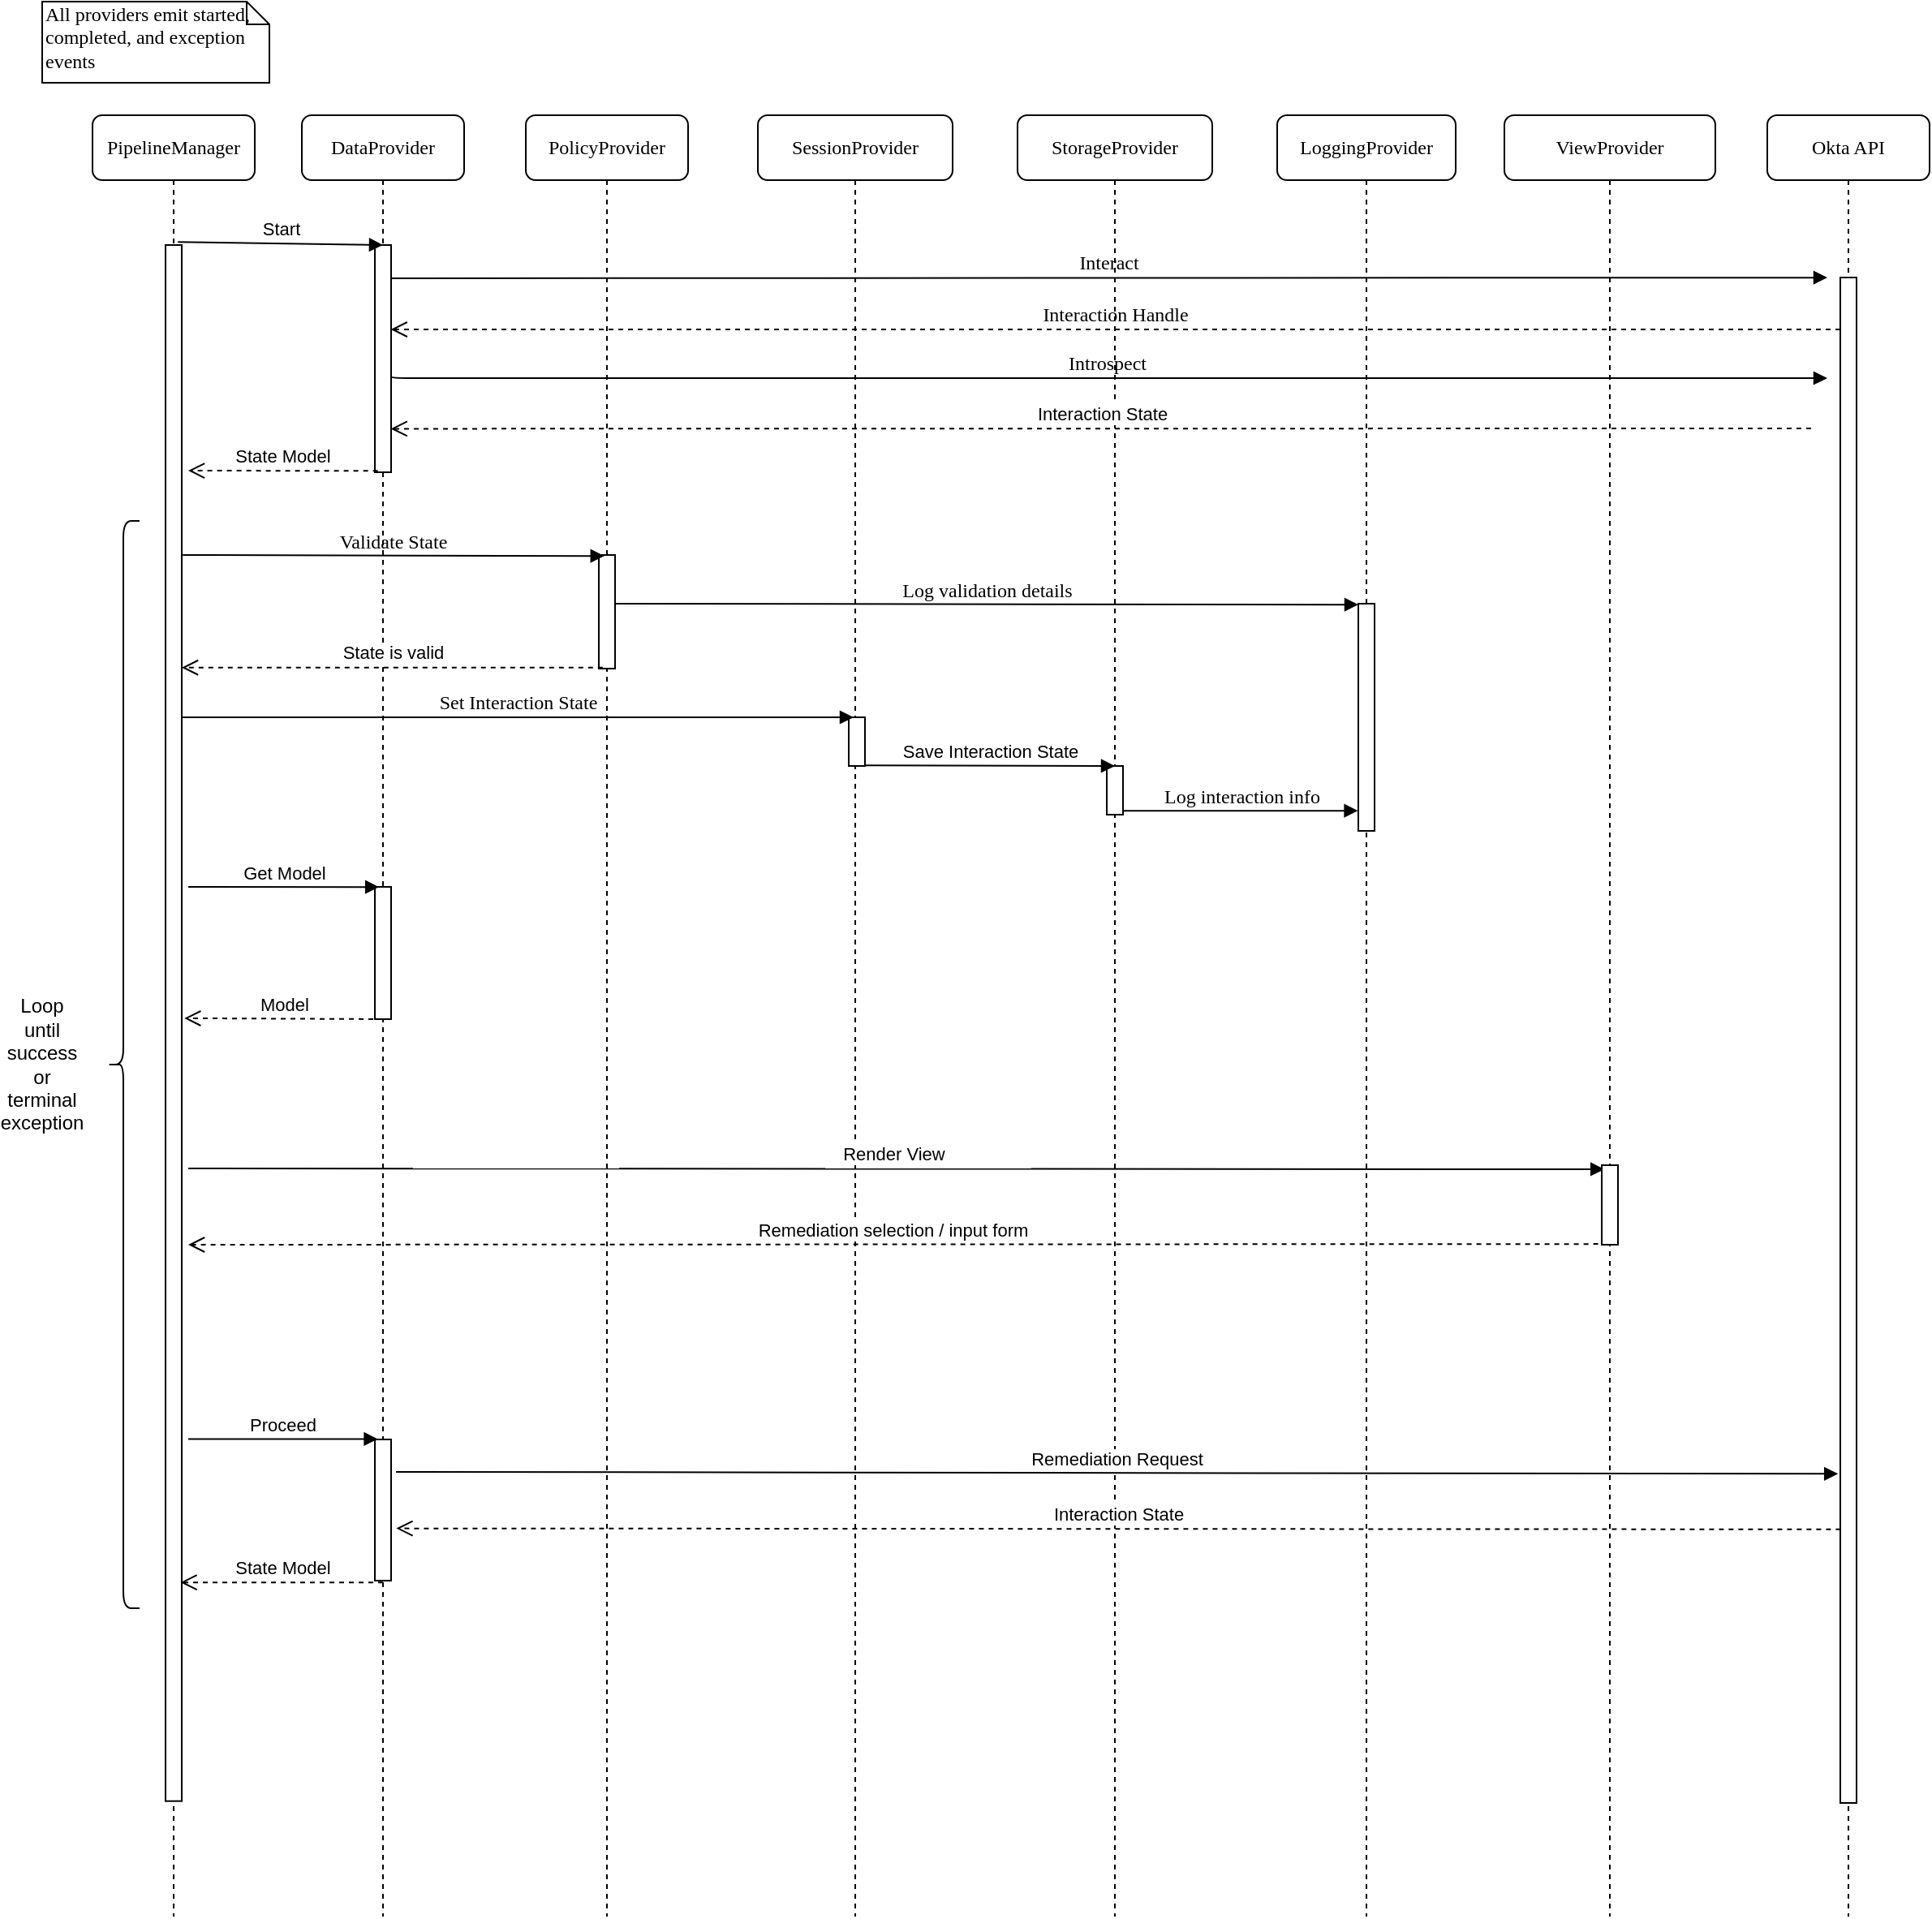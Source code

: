 <mxfile version="20.2.3" type="device"><diagram name="Page-1" id="13e1069c-82ec-6db2-03f1-153e76fe0fe0"><mxGraphModel dx="1050" dy="865" grid="1" gridSize="10" guides="1" tooltips="1" connect="1" arrows="1" fold="1" page="1" pageScale="1" pageWidth="1100" pageHeight="850" background="none" math="0" shadow="0"><root><mxCell id="0"/><mxCell id="1" parent="0"/><mxCell id="YJncY2jvGEe9FCDTx_Ki-2" value="" style="group" parent="1" vertex="1" connectable="0"><mxGeometry x="71" y="80" width="1132" height="1110" as="geometry"/></mxCell><mxCell id="7baba1c4bc27f4b0-6" value="ViewProvider" style="shape=umlLifeline;perimeter=lifelinePerimeter;whiteSpace=wrap;html=1;container=1;collapsible=0;recursiveResize=0;outlineConnect=0;rounded=1;shadow=0;comic=0;labelBackgroundColor=none;strokeWidth=1;fontFamily=Verdana;fontSize=12;align=center;" parent="YJncY2jvGEe9FCDTx_Ki-2" vertex="1"><mxGeometry x="870" width="130" height="1110" as="geometry"/></mxCell><mxCell id="7baba1c4bc27f4b0-2" value="PolicyProvider" style="shape=umlLifeline;perimeter=lifelinePerimeter;whiteSpace=wrap;html=1;container=1;collapsible=0;recursiveResize=0;outlineConnect=0;rounded=1;shadow=0;comic=0;labelBackgroundColor=none;strokeWidth=1;fontFamily=Verdana;fontSize=12;align=center;" parent="YJncY2jvGEe9FCDTx_Ki-2" vertex="1"><mxGeometry x="267" width="100" height="1110" as="geometry"/></mxCell><mxCell id="7baba1c4bc27f4b0-3" value="SessionProvider" style="shape=umlLifeline;perimeter=lifelinePerimeter;whiteSpace=wrap;html=1;container=1;collapsible=0;recursiveResize=0;outlineConnect=0;rounded=1;shadow=0;comic=0;labelBackgroundColor=none;strokeWidth=1;fontFamily=Verdana;fontSize=12;align=center;" parent="YJncY2jvGEe9FCDTx_Ki-2" vertex="1"><mxGeometry x="410" width="120" height="1110" as="geometry"/></mxCell><mxCell id="7baba1c4bc27f4b0-4" value="StorageProvider" style="shape=umlLifeline;perimeter=lifelinePerimeter;whiteSpace=wrap;html=1;container=1;collapsible=0;recursiveResize=0;outlineConnect=0;rounded=1;shadow=0;comic=0;labelBackgroundColor=none;strokeWidth=1;fontFamily=Verdana;fontSize=12;align=center;" parent="YJncY2jvGEe9FCDTx_Ki-2" vertex="1"><mxGeometry x="570" width="120" height="1110" as="geometry"/></mxCell><mxCell id="7baba1c4bc27f4b0-5" value="LoggingProvider" style="shape=umlLifeline;perimeter=lifelinePerimeter;whiteSpace=wrap;html=1;container=1;collapsible=0;recursiveResize=0;outlineConnect=0;rounded=1;shadow=0;comic=0;labelBackgroundColor=none;strokeWidth=1;fontFamily=Verdana;fontSize=12;align=center;" parent="YJncY2jvGEe9FCDTx_Ki-2" vertex="1"><mxGeometry x="730" width="110" height="1110" as="geometry"/></mxCell><mxCell id="7baba1c4bc27f4b0-7" value="Okta API" style="shape=umlLifeline;perimeter=lifelinePerimeter;whiteSpace=wrap;html=1;container=1;collapsible=0;recursiveResize=0;outlineConnect=0;rounded=1;shadow=0;comic=0;labelBackgroundColor=none;strokeWidth=1;fontFamily=Verdana;fontSize=12;align=center;" parent="YJncY2jvGEe9FCDTx_Ki-2" vertex="1"><mxGeometry x="1032" width="100" height="1110" as="geometry"/></mxCell><mxCell id="7baba1c4bc27f4b0-8" value="PipelineManager" style="shape=umlLifeline;perimeter=lifelinePerimeter;whiteSpace=wrap;html=1;container=1;collapsible=0;recursiveResize=0;outlineConnect=0;rounded=1;shadow=0;comic=0;labelBackgroundColor=none;strokeWidth=1;fontFamily=Verdana;fontSize=12;align=center;" parent="YJncY2jvGEe9FCDTx_Ki-2" vertex="1"><mxGeometry width="100" height="1110" as="geometry"/></mxCell><mxCell id="7baba1c4bc27f4b0-9" value="" style="html=1;points=[];perimeter=orthogonalPerimeter;rounded=0;shadow=0;comic=0;labelBackgroundColor=none;strokeWidth=1;fontFamily=Verdana;fontSize=12;align=center;" parent="7baba1c4bc27f4b0-8" vertex="1"><mxGeometry x="45" y="80" width="10" height="958.85" as="geometry"/></mxCell><mxCell id="Rk0AfiS63MO_TBWrIXkV-26" value="DataProvider" style="shape=umlLifeline;perimeter=lifelinePerimeter;whiteSpace=wrap;html=1;container=1;collapsible=0;recursiveResize=0;outlineConnect=0;rounded=1;shadow=0;comic=0;labelBackgroundColor=none;strokeWidth=1;fontFamily=Verdana;fontSize=12;align=center;" parent="YJncY2jvGEe9FCDTx_Ki-2" vertex="1"><mxGeometry x="129" width="100" height="1110" as="geometry"/></mxCell><mxCell id="7baba1c4bc27f4b0-11" value="Interact" style="html=1;verticalAlign=bottom;endArrow=block;labelBackgroundColor=none;fontFamily=Verdana;fontSize=12;edgeStyle=elbowEdgeStyle;elbow=vertical;exitX=1.3;exitY=0.342;exitDx=0;exitDy=0;exitPerimeter=0;" parent="1" edge="1"><mxGeometry relative="1" as="geometry"><mxPoint x="255" y="180.468" as="sourcePoint"/><mxPoint x="1140" y="180" as="targetPoint"/><Array as="points"><mxPoint x="1117" y="180.06"/></Array></mxGeometry></mxCell><mxCell id="7baba1c4bc27f4b0-41" value="All providers emit started, completed, and exception events" style="shape=note;whiteSpace=wrap;html=1;size=14;verticalAlign=top;align=left;spacingTop=-6;rounded=0;shadow=0;comic=0;labelBackgroundColor=none;strokeWidth=1;fontFamily=Verdana;fontSize=12" parent="1" vertex="1"><mxGeometry x="40" y="10" width="140" height="50" as="geometry"/></mxCell><mxCell id="Rk0AfiS63MO_TBWrIXkV-1" value="" style="html=1;points=[];perimeter=orthogonalPerimeter;" parent="1" vertex="1"><mxGeometry x="1148" y="180" width="10" height="940" as="geometry"/></mxCell><mxCell id="Rk0AfiS63MO_TBWrIXkV-3" value="" style="html=1;points=[];perimeter=orthogonalPerimeter;" parent="1" vertex="1"><mxGeometry x="383" y="351" width="10" height="70" as="geometry"/></mxCell><mxCell id="Rk0AfiS63MO_TBWrIXkV-4" value="Interaction Handle" style="html=1;verticalAlign=bottom;endArrow=open;dashed=1;endSize=8;labelBackgroundColor=none;fontFamily=Verdana;fontSize=12;edgeStyle=elbowEdgeStyle;elbow=vertical;entryX=0.98;entryY=0.377;entryDx=0;entryDy=0;entryPerimeter=0;" parent="1" source="Rk0AfiS63MO_TBWrIXkV-1" target="Rk0AfiS63MO_TBWrIXkV-29" edge="1"><mxGeometry relative="1" as="geometry"><mxPoint x="270" y="212" as="targetPoint"/><Array as="points"><mxPoint x="280" y="212"/></Array><mxPoint x="966" y="240" as="sourcePoint"/></mxGeometry></mxCell><mxCell id="Rk0AfiS63MO_TBWrIXkV-5" value="Introspect" style="html=1;verticalAlign=bottom;endArrow=block;labelBackgroundColor=none;fontFamily=Verdana;fontSize=12;edgeStyle=elbowEdgeStyle;elbow=vertical;exitX=0.9;exitY=0.64;exitDx=0;exitDy=0;exitPerimeter=0;" parent="1" edge="1"><mxGeometry relative="1" as="geometry"><mxPoint x="254" y="239.6" as="sourcePoint"/><mxPoint x="1140" y="242" as="targetPoint"/><Array as="points"><mxPoint x="1120" y="242"/><mxPoint x="570" y="240"/><mxPoint x="1120" y="262"/></Array></mxGeometry></mxCell><mxCell id="Rk0AfiS63MO_TBWrIXkV-7" value="Validate State" style="html=1;verticalAlign=bottom;endArrow=block;labelBackgroundColor=none;fontFamily=Verdana;fontSize=12;edgeStyle=elbowEdgeStyle;elbow=vertical;exitX=1.06;exitY=0.135;exitDx=0;exitDy=0;exitPerimeter=0;entryX=0.34;entryY=0;entryDx=0;entryDy=0;entryPerimeter=0;" parent="1" target="Rk0AfiS63MO_TBWrIXkV-3" edge="1"><mxGeometry relative="1" as="geometry"><mxPoint x="126.6" y="351" as="sourcePoint"/><mxPoint x="241" y="352" as="targetPoint"/><Array as="points"><mxPoint x="216.5" y="351.6"/></Array></mxGeometry></mxCell><mxCell id="Rk0AfiS63MO_TBWrIXkV-9" value="" style="html=1;points=[];perimeter=orthogonalPerimeter;" parent="1" vertex="1"><mxGeometry x="537" y="451" width="10" height="30" as="geometry"/></mxCell><mxCell id="Rk0AfiS63MO_TBWrIXkV-10" value="Set Interaction State" style="html=1;verticalAlign=bottom;endArrow=block;labelBackgroundColor=none;fontFamily=Verdana;fontSize=12;edgeStyle=elbowEdgeStyle;elbow=vertical;entryX=0.3;entryY=0;entryDx=0;entryDy=0;entryPerimeter=0;" parent="1" target="Rk0AfiS63MO_TBWrIXkV-9" edge="1"><mxGeometry relative="1" as="geometry"><mxPoint x="126" y="451" as="sourcePoint"/><mxPoint x="520" y="451" as="targetPoint"/><Array as="points"><mxPoint x="401" y="451"/><mxPoint x="355.9" y="401.6"/></Array></mxGeometry></mxCell><mxCell id="Rk0AfiS63MO_TBWrIXkV-11" value="" style="html=1;points=[];perimeter=orthogonalPerimeter;" parent="1" vertex="1"><mxGeometry x="851" y="381" width="10" height="140" as="geometry"/></mxCell><mxCell id="Rk0AfiS63MO_TBWrIXkV-12" value="Log validation details" style="html=1;verticalAlign=bottom;endArrow=block;labelBackgroundColor=none;fontFamily=Verdana;fontSize=12;edgeStyle=elbowEdgeStyle;elbow=vertical;exitX=1.06;exitY=0.135;exitDx=0;exitDy=0;exitPerimeter=0;entryX=0;entryY=0;entryDx=0;entryDy=0;entryPerimeter=0;" parent="1" target="Rk0AfiS63MO_TBWrIXkV-11" edge="1"><mxGeometry relative="1" as="geometry"><mxPoint x="393.0" y="381" as="sourcePoint"/><mxPoint x="525.8" y="381" as="targetPoint"/><Array as="points"><mxPoint x="482.9" y="381.6"/></Array></mxGeometry></mxCell><mxCell id="Rk0AfiS63MO_TBWrIXkV-13" value="" style="html=1;points=[];perimeter=orthogonalPerimeter;" parent="1" vertex="1"><mxGeometry x="696" y="481" width="10" height="30" as="geometry"/></mxCell><mxCell id="Rk0AfiS63MO_TBWrIXkV-16" value="State is valid" style="html=1;verticalAlign=bottom;endArrow=open;dashed=1;endSize=8;exitX=0.24;exitY=0.991;exitDx=0;exitDy=0;exitPerimeter=0;" parent="1" source="Rk0AfiS63MO_TBWrIXkV-3" edge="1"><mxGeometry relative="1" as="geometry"><mxPoint x="211" y="420.6" as="sourcePoint"/><mxPoint x="126" y="420.37" as="targetPoint"/></mxGeometry></mxCell><mxCell id="Rk0AfiS63MO_TBWrIXkV-17" value="Save Interaction State" style="html=1;verticalAlign=bottom;endArrow=block;entryX=0.5;entryY=0;entryDx=0;entryDy=0;entryPerimeter=0;" parent="1" target="Rk0AfiS63MO_TBWrIXkV-13" edge="1"><mxGeometry width="80" relative="1" as="geometry"><mxPoint x="547" y="480.6" as="sourcePoint"/><mxPoint x="691" y="481" as="targetPoint"/></mxGeometry></mxCell><mxCell id="Rk0AfiS63MO_TBWrIXkV-18" value="Log interaction info" style="html=1;verticalAlign=bottom;endArrow=block;labelBackgroundColor=none;fontFamily=Verdana;fontSize=12;edgeStyle=elbowEdgeStyle;elbow=vertical;entryX=-0.02;entryY=0.933;entryDx=0;entryDy=0;entryPerimeter=0;" parent="1" source="Rk0AfiS63MO_TBWrIXkV-13" edge="1"><mxGeometry relative="1" as="geometry"><mxPoint x="731" y="509" as="sourcePoint"/><mxPoint x="850.8" y="508.62" as="targetPoint"/><Array as="points"><mxPoint x="830.9" y="508.6"/></Array></mxGeometry></mxCell><mxCell id="Rk0AfiS63MO_TBWrIXkV-19" value="Render View&amp;nbsp;" style="html=1;verticalAlign=bottom;endArrow=block;entryX=0.16;entryY=0.051;entryDx=0;entryDy=0;entryPerimeter=0;" parent="1" target="Rk0AfiS63MO_TBWrIXkV-20" edge="1"><mxGeometry width="80" relative="1" as="geometry"><mxPoint x="130" y="729" as="sourcePoint"/><mxPoint x="891" y="728.47" as="targetPoint"/></mxGeometry></mxCell><mxCell id="Rk0AfiS63MO_TBWrIXkV-20" value="" style="html=1;points=[];perimeter=orthogonalPerimeter;" parent="1" vertex="1"><mxGeometry x="1001" y="727" width="10" height="49" as="geometry"/></mxCell><mxCell id="Rk0AfiS63MO_TBWrIXkV-23" value="Remediation selection / input form" style="html=1;verticalAlign=bottom;endArrow=open;dashed=1;endSize=8;exitX=-0.22;exitY=0.991;exitDx=0;exitDy=0;exitPerimeter=0;" parent="1" source="Rk0AfiS63MO_TBWrIXkV-20" edge="1"><mxGeometry relative="1" as="geometry"><mxPoint x="851" y="797" as="sourcePoint"/><mxPoint x="130" y="776" as="targetPoint"/></mxGeometry></mxCell><mxCell id="Rk0AfiS63MO_TBWrIXkV-29" value="" style="html=1;points=[];perimeter=orthogonalPerimeter;" parent="1" vertex="1"><mxGeometry x="245" y="160" width="10" height="140" as="geometry"/></mxCell><mxCell id="Rk0AfiS63MO_TBWrIXkV-30" value="Interaction State" style="html=1;verticalAlign=bottom;endArrow=open;dashed=1;endSize=8;entryX=0.98;entryY=0.88;entryDx=0;entryDy=0;entryPerimeter=0;" parent="1" edge="1"><mxGeometry relative="1" as="geometry"><mxPoint x="1130" y="273" as="sourcePoint"/><mxPoint x="254.8" y="273.2" as="targetPoint"/></mxGeometry></mxCell><mxCell id="Rk0AfiS63MO_TBWrIXkV-31" value="Start" style="html=1;verticalAlign=bottom;endArrow=block;exitX=0.76;exitY=-0.002;exitDx=0;exitDy=0;exitPerimeter=0;entryX=0.5;entryY=0;entryDx=0;entryDy=0;entryPerimeter=0;" parent="1" source="7baba1c4bc27f4b0-9" target="Rk0AfiS63MO_TBWrIXkV-29" edge="1"><mxGeometry width="80" relative="1" as="geometry"><mxPoint x="140" y="160" as="sourcePoint"/><mxPoint x="220" y="160" as="targetPoint"/></mxGeometry></mxCell><mxCell id="Rk0AfiS63MO_TBWrIXkV-32" value="State Model" style="html=1;verticalAlign=bottom;endArrow=open;dashed=1;endSize=8;exitX=0.18;exitY=0.994;exitDx=0;exitDy=0;exitPerimeter=0;" parent="1" source="Rk0AfiS63MO_TBWrIXkV-29" edge="1"><mxGeometry relative="1" as="geometry"><mxPoint x="220" y="300" as="sourcePoint"/><mxPoint x="130" y="299" as="targetPoint"/></mxGeometry></mxCell><mxCell id="Rk0AfiS63MO_TBWrIXkV-34" value="" style="html=1;points=[];perimeter=orthogonalPerimeter;" parent="1" vertex="1"><mxGeometry x="245" y="896" width="10" height="87" as="geometry"/></mxCell><mxCell id="Rk0AfiS63MO_TBWrIXkV-36" value="Proceed" style="html=1;verticalAlign=bottom;endArrow=block;entryX=0.18;entryY=-0.003;entryDx=0;entryDy=0;entryPerimeter=0;exitX=1.4;exitY=0.838;exitDx=0;exitDy=0;exitPerimeter=0;" parent="1" target="Rk0AfiS63MO_TBWrIXkV-34" edge="1"><mxGeometry width="80" relative="1" as="geometry"><mxPoint x="130" y="895.7" as="sourcePoint"/><mxPoint x="220" y="896" as="targetPoint"/></mxGeometry></mxCell><mxCell id="Rk0AfiS63MO_TBWrIXkV-37" value="Interaction State" style="html=1;verticalAlign=bottom;endArrow=open;dashed=1;endSize=8;exitX=0.02;exitY=0.98;exitDx=0;exitDy=0;exitPerimeter=0;entryX=1.32;entryY=0.63;entryDx=0;entryDy=0;entryPerimeter=0;" parent="1" target="Rk0AfiS63MO_TBWrIXkV-34" edge="1"><mxGeometry relative="1" as="geometry"><mxPoint x="1148.2" y="951.4" as="sourcePoint"/><mxPoint x="270" y="952" as="targetPoint"/></mxGeometry></mxCell><mxCell id="Rk0AfiS63MO_TBWrIXkV-38" value="Remediation Request" style="html=1;verticalAlign=bottom;endArrow=block;entryX=-0.14;entryY=0.921;entryDx=0;entryDy=0;entryPerimeter=0;" parent="1" edge="1"><mxGeometry width="80" relative="1" as="geometry"><mxPoint x="258" y="916" as="sourcePoint"/><mxPoint x="1146.6" y="917.18" as="targetPoint"/></mxGeometry></mxCell><mxCell id="Rk0AfiS63MO_TBWrIXkV-39" value="" style="html=1;points=[];perimeter=orthogonalPerimeter;" parent="1" vertex="1"><mxGeometry x="245" y="555.5" width="10" height="81.5" as="geometry"/></mxCell><mxCell id="Rk0AfiS63MO_TBWrIXkV-40" value="Get Model" style="html=1;verticalAlign=bottom;endArrow=block;entryX=0.26;entryY=0.001;entryDx=0;entryDy=0;entryPerimeter=0;" parent="1" target="Rk0AfiS63MO_TBWrIXkV-39" edge="1"><mxGeometry width="80" relative="1" as="geometry"><mxPoint x="130" y="555.5" as="sourcePoint"/><mxPoint x="210" y="555.5" as="targetPoint"/></mxGeometry></mxCell><mxCell id="Rk0AfiS63MO_TBWrIXkV-41" value="Model" style="html=1;verticalAlign=bottom;endArrow=open;dashed=1;endSize=8;exitX=0.5;exitY=1;exitDx=0;exitDy=0;exitPerimeter=0;entryX=1.16;entryY=0.753;entryDx=0;entryDy=0;entryPerimeter=0;" parent="1" source="Rk0AfiS63MO_TBWrIXkV-39" edge="1"><mxGeometry relative="1" as="geometry"><mxPoint x="210" y="635.5" as="sourcePoint"/><mxPoint x="127.6" y="636.45" as="targetPoint"/></mxGeometry></mxCell><mxCell id="Rk0AfiS63MO_TBWrIXkV-42" value="State Model" style="html=1;verticalAlign=bottom;endArrow=open;dashed=1;endSize=8;entryX=0.92;entryY=0.974;entryDx=0;entryDy=0;entryPerimeter=0;exitX=0.5;exitY=1.013;exitDx=0;exitDy=0;exitPerimeter=0;" parent="1" source="Rk0AfiS63MO_TBWrIXkV-34" edge="1"><mxGeometry relative="1" as="geometry"><mxPoint x="230" y="983" as="sourcePoint"/><mxPoint x="125.2" y="984.1" as="targetPoint"/></mxGeometry></mxCell><mxCell id="Rk0AfiS63MO_TBWrIXkV-43" value="" style="shape=curlyBracket;whiteSpace=wrap;html=1;rounded=1;" parent="1" vertex="1"><mxGeometry x="80" y="330" width="20" height="670" as="geometry"/></mxCell><mxCell id="Rk0AfiS63MO_TBWrIXkV-45" value="Loop until success or terminal exception" style="text;html=1;strokeColor=none;fillColor=none;align=center;verticalAlign=middle;whiteSpace=wrap;rounded=0;" parent="1" vertex="1"><mxGeometry x="20" y="655" width="40" height="20" as="geometry"/></mxCell></root></mxGraphModel></diagram></mxfile>